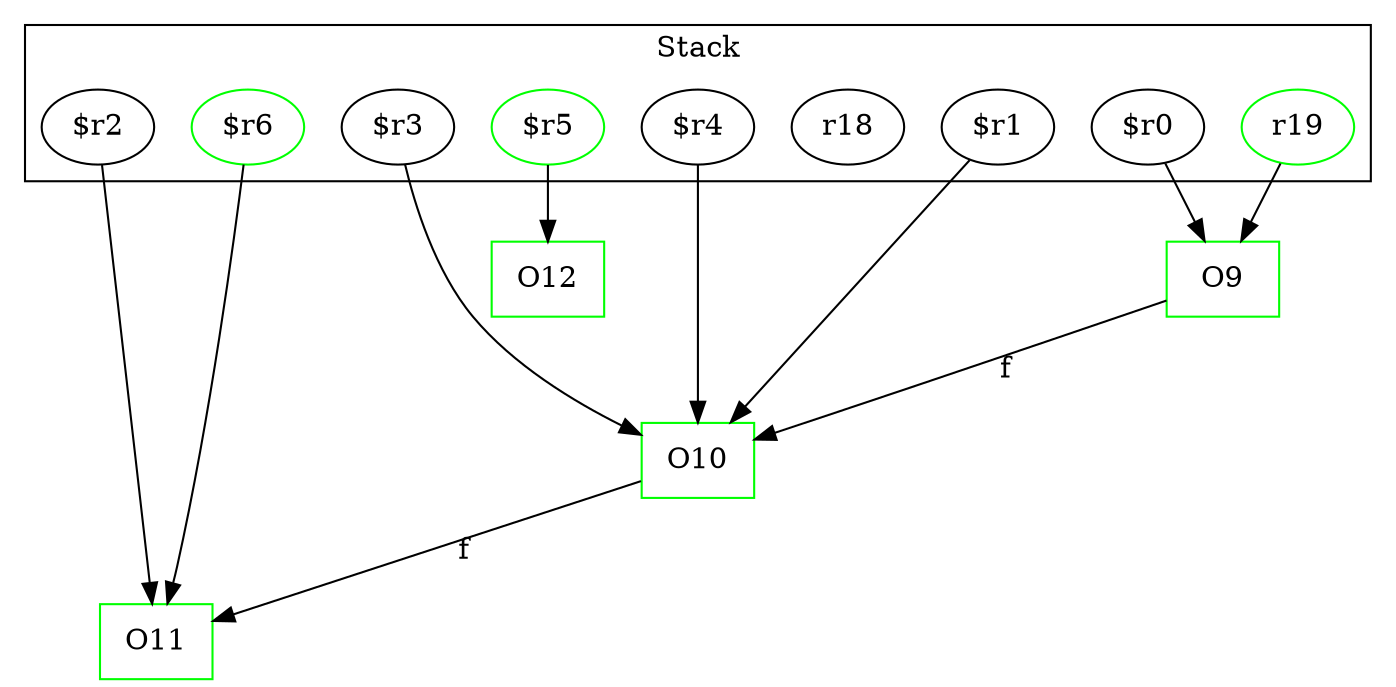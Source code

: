 digraph sample {
  rankDir="LR";
  subgraph cluster_0 {
    label="Stack"
    "$r1"; "$r2"; "$r0"; "r18"; "r19"; "$r5"; "$r6"; "$r3"; "$r4"; 
  }
  "$r1" -> { O10 };
  "$r2" -> { O11 };
  "$r0" -> { O9 };
  "r18" -> { };
  "r19" -> { O9 };
  "$r5" -> { O12 };
  "$r6" -> { O11 };
  "$r3" -> { O10 };
  "$r4" -> { O10 };
  O12[shape=box];
  O9[shape=box];
  O11[shape=box];
  O10[shape=box];
  O9 -> O10[label="f", weight="0.2"]
  O10 -> O11[label="f", weight="0.2"]
  O12[color="green"];
  "r19"[color="green"];
  O9[color="green"];
  "$r5"[color="green"];
  "$r6"[color="green"];
  O11[color="green"];
  O10[color="green"];
}
